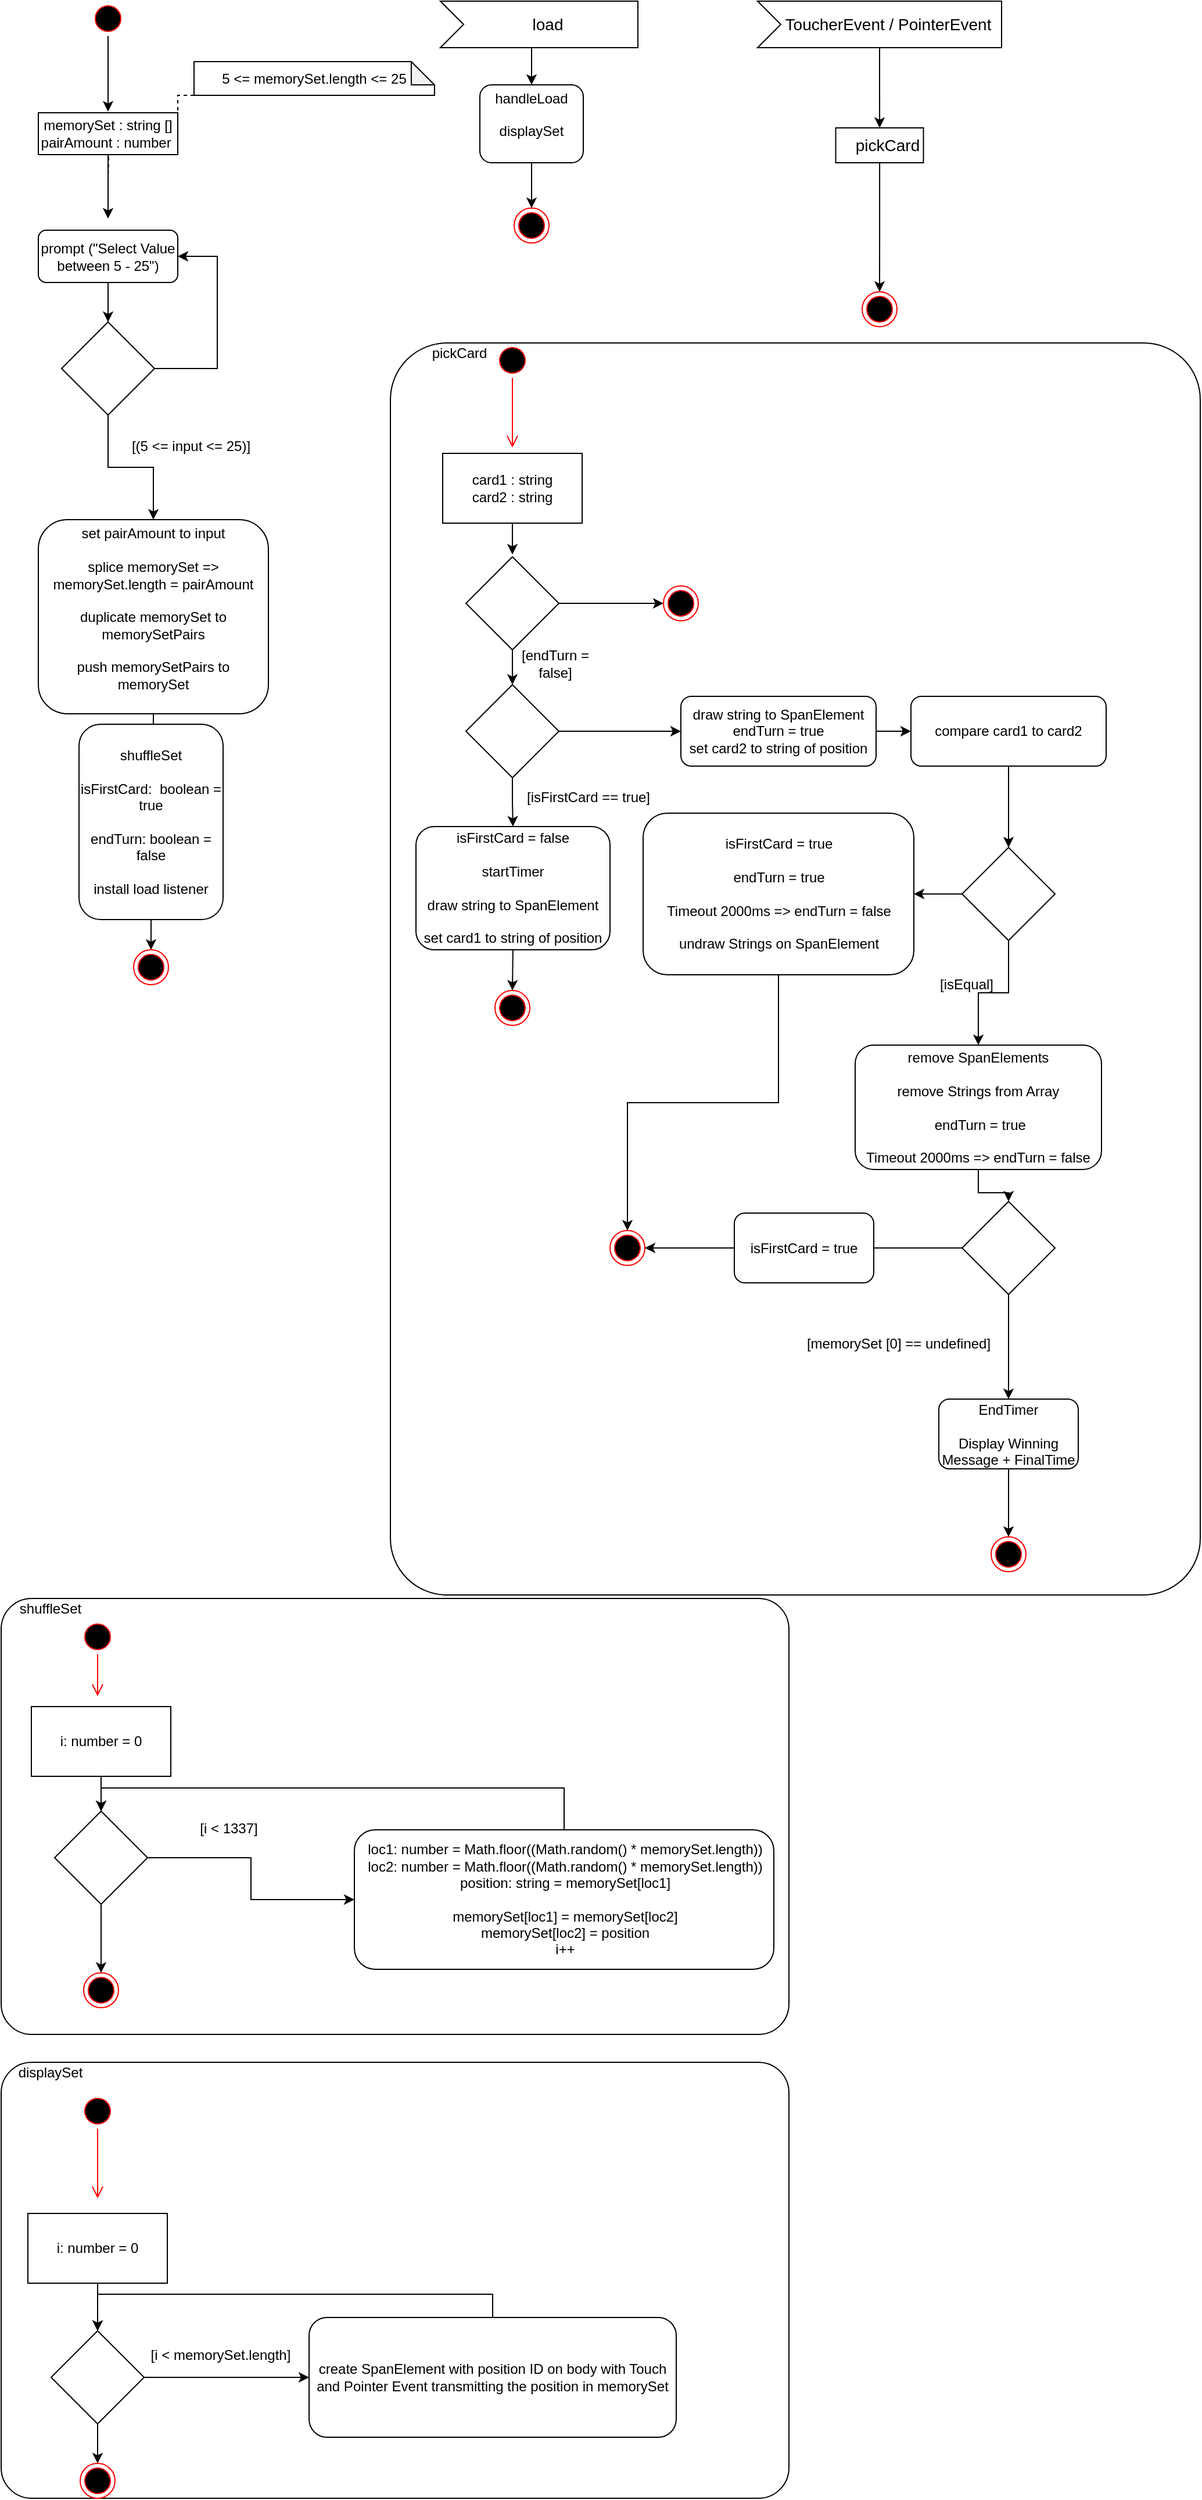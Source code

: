 <mxfile version="17.4.2" type="github">
  <diagram id="5fvetMHeEvb6ogv8dqny" name="Page-1">
    <mxGraphModel dx="1151" dy="637" grid="0" gridSize="10" guides="1" tooltips="1" connect="1" arrows="1" fold="1" page="1" pageScale="1" pageWidth="1169" pageHeight="827" math="0" shadow="0">
      <root>
        <mxCell id="0" />
        <mxCell id="1" parent="0" />
        <mxCell id="XLRes0Gc-2Ke0w_aSx6O-42" style="edgeStyle=orthogonalEdgeStyle;rounded=0;orthogonalLoop=1;jettySize=auto;html=1;exitX=0;exitY=0;exitDx=85;exitDy=40;exitPerimeter=0;entryX=0.5;entryY=0;entryDx=0;entryDy=0;" edge="1" parent="1" source="fMAN_KDFWf8yBQTEq66X-1" target="XLRes0Gc-2Ke0w_aSx6O-24">
          <mxGeometry relative="1" as="geometry" />
        </mxCell>
        <mxCell id="fMAN_KDFWf8yBQTEq66X-1" value="load" style="html=1;shape=mxgraph.infographic.ribbonSimple;notch1=20;notch2=0;align=center;verticalAlign=middle;fontSize=14;fontStyle=0;fillColor=#FFFFFF;flipH=0;spacingRight=0;spacingLeft=14;" parent="1" vertex="1">
          <mxGeometry x="378" y="40" width="170" height="40" as="geometry" />
        </mxCell>
        <mxCell id="fMAN_KDFWf8yBQTEq66X-8" value="" style="edgeStyle=orthogonalEdgeStyle;rounded=0;orthogonalLoop=1;jettySize=auto;html=1;" parent="1" source="fMAN_KDFWf8yBQTEq66X-2" target="fMAN_KDFWf8yBQTEq66X-7" edge="1">
          <mxGeometry relative="1" as="geometry" />
        </mxCell>
        <mxCell id="fMAN_KDFWf8yBQTEq66X-2" value="ToucherEvent / PointerEvent" style="html=1;shape=mxgraph.infographic.ribbonSimple;notch1=20;notch2=0;align=center;verticalAlign=middle;fontSize=14;fontStyle=0;fillColor=#FFFFFF;flipH=0;spacingRight=0;spacingLeft=14;" parent="1" vertex="1">
          <mxGeometry x="651" y="40" width="210" height="40" as="geometry" />
        </mxCell>
        <mxCell id="fMAN_KDFWf8yBQTEq66X-7" value="pickCard" style="whiteSpace=wrap;html=1;fontSize=14;fontStyle=0;fillColor=#FFFFFF;spacingLeft=14;spacingRight=0;" parent="1" vertex="1">
          <mxGeometry x="718.25" y="149" width="75.5" height="30" as="geometry" />
        </mxCell>
        <mxCell id="fMAN_KDFWf8yBQTEq66X-11" value="" style="ellipse;html=1;shape=endState;fillColor=#000000;strokeColor=#ff0000;" parent="1" vertex="1">
          <mxGeometry x="741" y="290" width="30" height="30" as="geometry" />
        </mxCell>
        <mxCell id="fMAN_KDFWf8yBQTEq66X-12" value="" style="edgeStyle=orthogonalEdgeStyle;rounded=0;orthogonalLoop=1;jettySize=auto;html=1;" parent="1" source="fMAN_KDFWf8yBQTEq66X-7" target="fMAN_KDFWf8yBQTEq66X-11" edge="1">
          <mxGeometry relative="1" as="geometry" />
        </mxCell>
        <mxCell id="fMAN_KDFWf8yBQTEq66X-13" style="edgeStyle=orthogonalEdgeStyle;rounded=0;orthogonalLoop=1;jettySize=auto;html=1;exitX=0;exitY=0;exitDx=85;exitDy=40;exitPerimeter=0;" parent="1" source="fMAN_KDFWf8yBQTEq66X-1" target="fMAN_KDFWf8yBQTEq66X-1" edge="1">
          <mxGeometry relative="1" as="geometry" />
        </mxCell>
        <mxCell id="fMAN_KDFWf8yBQTEq66X-19" value="" style="edgeStyle=orthogonalEdgeStyle;rounded=0;orthogonalLoop=1;jettySize=auto;html=1;" parent="1" source="fMAN_KDFWf8yBQTEq66X-14" edge="1">
          <mxGeometry relative="1" as="geometry">
            <mxPoint x="92" y="135" as="targetPoint" />
          </mxGeometry>
        </mxCell>
        <mxCell id="fMAN_KDFWf8yBQTEq66X-14" value="" style="ellipse;html=1;shape=startState;fillColor=#000000;strokeColor=#ff0000;" parent="1" vertex="1">
          <mxGeometry x="77" y="40" width="30" height="30" as="geometry" />
        </mxCell>
        <mxCell id="fMAN_KDFWf8yBQTEq66X-24" value="" style="edgeStyle=orthogonalEdgeStyle;rounded=0;orthogonalLoop=1;jettySize=auto;html=1;" parent="1" source="fMAN_KDFWf8yBQTEq66X-21" edge="1">
          <mxGeometry relative="1" as="geometry">
            <mxPoint x="92" y="227" as="targetPoint" />
          </mxGeometry>
        </mxCell>
        <mxCell id="fMAN_KDFWf8yBQTEq66X-21" value="memorySet : string []&lt;br&gt;pairAmount : number&amp;nbsp;" style="rounded=0;whiteSpace=wrap;html=1;" parent="1" vertex="1">
          <mxGeometry x="32" y="136" width="120" height="36" as="geometry" />
        </mxCell>
        <mxCell id="fMAN_KDFWf8yBQTEq66X-27" style="edgeStyle=orthogonalEdgeStyle;rounded=0;orthogonalLoop=1;jettySize=auto;html=1;exitX=0;exitY=1;exitDx=0;exitDy=0;exitPerimeter=0;entryX=1;entryY=0.25;entryDx=0;entryDy=0;dashed=1;endArrow=none;endFill=0;" parent="1" source="fMAN_KDFWf8yBQTEq66X-26" target="fMAN_KDFWf8yBQTEq66X-21" edge="1">
          <mxGeometry relative="1" as="geometry" />
        </mxCell>
        <mxCell id="fMAN_KDFWf8yBQTEq66X-26" value="5 &amp;lt;= memorySet.length &amp;lt;= 25" style="shape=note;whiteSpace=wrap;html=1;backgroundOutline=1;darkOpacity=0.05;rounded=0;size=20;" parent="1" vertex="1">
          <mxGeometry x="166" y="92" width="206.97" height="29" as="geometry" />
        </mxCell>
        <mxCell id="fMAN_KDFWf8yBQTEq66X-29" value="" style="edgeStyle=orthogonalEdgeStyle;rounded=0;orthogonalLoop=1;jettySize=auto;html=1;dashed=1;endArrow=none;endFill=0;" parent="1" target="fMAN_KDFWf8yBQTEq66X-21" edge="1">
          <mxGeometry relative="1" as="geometry">
            <mxPoint x="92" y="195" as="sourcePoint" />
          </mxGeometry>
        </mxCell>
        <mxCell id="fMAN_KDFWf8yBQTEq66X-31" value="" style="edgeStyle=orthogonalEdgeStyle;rounded=0;orthogonalLoop=1;jettySize=auto;html=1;endArrow=classic;endFill=1;" parent="1" source="fMAN_KDFWf8yBQTEq66X-28" target="fMAN_KDFWf8yBQTEq66X-30" edge="1">
          <mxGeometry relative="1" as="geometry" />
        </mxCell>
        <mxCell id="fMAN_KDFWf8yBQTEq66X-28" value="prompt (&quot;Select Value between 5 - 25&quot;)" style="rounded=1;whiteSpace=wrap;html=1;" parent="1" vertex="1">
          <mxGeometry x="32" y="237" width="120" height="45" as="geometry" />
        </mxCell>
        <mxCell id="fMAN_KDFWf8yBQTEq66X-32" style="edgeStyle=orthogonalEdgeStyle;rounded=0;orthogonalLoop=1;jettySize=auto;html=1;exitX=1;exitY=0.5;exitDx=0;exitDy=0;entryX=1;entryY=0.5;entryDx=0;entryDy=0;endArrow=classic;endFill=1;" parent="1" source="fMAN_KDFWf8yBQTEq66X-30" target="fMAN_KDFWf8yBQTEq66X-28" edge="1">
          <mxGeometry relative="1" as="geometry">
            <Array as="points">
              <mxPoint x="186" y="356" />
              <mxPoint x="186" y="260" />
            </Array>
          </mxGeometry>
        </mxCell>
        <mxCell id="fMAN_KDFWf8yBQTEq66X-36" value="" style="edgeStyle=orthogonalEdgeStyle;rounded=0;orthogonalLoop=1;jettySize=auto;html=1;endArrow=classic;endFill=1;" parent="1" source="fMAN_KDFWf8yBQTEq66X-30" target="fMAN_KDFWf8yBQTEq66X-35" edge="1">
          <mxGeometry relative="1" as="geometry" />
        </mxCell>
        <mxCell id="fMAN_KDFWf8yBQTEq66X-30" value="" style="rhombus;whiteSpace=wrap;html=1;rounded=0;" parent="1" vertex="1">
          <mxGeometry x="52" y="316" width="80" height="80" as="geometry" />
        </mxCell>
        <mxCell id="XLRes0Gc-2Ke0w_aSx6O-2" value="" style="edgeStyle=orthogonalEdgeStyle;rounded=0;orthogonalLoop=1;jettySize=auto;html=1;" edge="1" parent="1" source="fMAN_KDFWf8yBQTEq66X-35" target="XLRes0Gc-2Ke0w_aSx6O-1">
          <mxGeometry relative="1" as="geometry" />
        </mxCell>
        <mxCell id="fMAN_KDFWf8yBQTEq66X-35" value="set pairAmount to input&lt;br&gt;&lt;br&gt;splice memorySet =&amp;gt; memorySet.length = pairAmount&lt;br&gt;&lt;br&gt;duplicate memorySet to memorySetPairs&lt;br&gt;&lt;br&gt;push memorySetPairs to memorySet&lt;br&gt;&lt;br&gt;" style="whiteSpace=wrap;html=1;rounded=1;" parent="1" vertex="1">
          <mxGeometry x="32" y="486" width="198" height="167" as="geometry" />
        </mxCell>
        <mxCell id="fMAN_KDFWf8yBQTEq66X-37" value="[(5 &amp;lt;= input &amp;lt;= 25)]" style="text;html=1;align=center;verticalAlign=middle;resizable=0;points=[];autosize=1;strokeColor=none;fillColor=none;" parent="1" vertex="1">
          <mxGeometry x="107" y="414" width="112" height="18" as="geometry" />
        </mxCell>
        <mxCell id="XLRes0Gc-2Ke0w_aSx6O-46" style="edgeStyle=orthogonalEdgeStyle;rounded=0;orthogonalLoop=1;jettySize=auto;html=1;exitX=0.5;exitY=1;exitDx=0;exitDy=0;" edge="1" parent="1" source="XLRes0Gc-2Ke0w_aSx6O-1" target="XLRes0Gc-2Ke0w_aSx6O-45">
          <mxGeometry relative="1" as="geometry" />
        </mxCell>
        <mxCell id="XLRes0Gc-2Ke0w_aSx6O-1" value="shuffleSet&lt;br&gt;&lt;br&gt;&lt;font style=&quot;font-size: 12px&quot;&gt;isFirstCard: &amp;nbsp;boolean = true&lt;br&gt;&lt;br&gt;endTurn: boolean = false&lt;br&gt;&lt;/font&gt;&lt;br&gt;install load listener" style="whiteSpace=wrap;html=1;rounded=1;" vertex="1" parent="1">
          <mxGeometry x="67" y="662" width="124" height="168" as="geometry" />
        </mxCell>
        <mxCell id="XLRes0Gc-2Ke0w_aSx6O-3" value="" style="rounded=1;whiteSpace=wrap;html=1;arcSize=7;" vertex="1" parent="1">
          <mxGeometry y="1414" width="678" height="375" as="geometry" />
        </mxCell>
        <mxCell id="XLRes0Gc-2Ke0w_aSx6O-4" value="shuffleSet" style="text;html=1;align=center;verticalAlign=middle;resizable=0;points=[];autosize=1;strokeColor=none;fillColor=none;" vertex="1" parent="1">
          <mxGeometry x="10" y="1414" width="63" height="18" as="geometry" />
        </mxCell>
        <mxCell id="XLRes0Gc-2Ke0w_aSx6O-5" value="" style="ellipse;html=1;shape=startState;fillColor=#000000;strokeColor=#ff0000;" vertex="1" parent="1">
          <mxGeometry x="68" y="1432" width="30" height="30" as="geometry" />
        </mxCell>
        <mxCell id="XLRes0Gc-2Ke0w_aSx6O-6" value="" style="edgeStyle=orthogonalEdgeStyle;html=1;verticalAlign=bottom;endArrow=open;endSize=8;strokeColor=#ff0000;rounded=0;" edge="1" source="XLRes0Gc-2Ke0w_aSx6O-5" parent="1">
          <mxGeometry relative="1" as="geometry">
            <mxPoint x="83" y="1498" as="targetPoint" />
          </mxGeometry>
        </mxCell>
        <mxCell id="XLRes0Gc-2Ke0w_aSx6O-21" style="edgeStyle=orthogonalEdgeStyle;rounded=0;orthogonalLoop=1;jettySize=auto;html=1;exitX=0.5;exitY=0;exitDx=0;exitDy=0;entryX=0.5;entryY=0;entryDx=0;entryDy=0;" edge="1" parent="1" source="XLRes0Gc-2Ke0w_aSx6O-7" target="XLRes0Gc-2Ke0w_aSx6O-8">
          <mxGeometry relative="1" as="geometry" />
        </mxCell>
        <mxCell id="XLRes0Gc-2Ke0w_aSx6O-7" value="loc1: number = Math.floor((Math.random() * memorySet.length))&lt;br&gt;loc2: number = Math.floor((Math.random() * memorySet.length))&lt;br&gt;position: string = memorySet[loc1]&lt;br&gt;&lt;br&gt;memorySet[loc1] = memorySet[loc2]&lt;br&gt;memorySet[loc2] = position&lt;br&gt;i++" style="html=1;rounded=1;" vertex="1" parent="1">
          <mxGeometry x="304" y="1613" width="361" height="120" as="geometry" />
        </mxCell>
        <mxCell id="XLRes0Gc-2Ke0w_aSx6O-12" style="edgeStyle=orthogonalEdgeStyle;rounded=0;orthogonalLoop=1;jettySize=auto;html=1;exitX=1;exitY=0.5;exitDx=0;exitDy=0;entryX=0;entryY=0.5;entryDx=0;entryDy=0;" edge="1" parent="1" source="XLRes0Gc-2Ke0w_aSx6O-8" target="XLRes0Gc-2Ke0w_aSx6O-7">
          <mxGeometry relative="1" as="geometry" />
        </mxCell>
        <mxCell id="XLRes0Gc-2Ke0w_aSx6O-19" style="edgeStyle=orthogonalEdgeStyle;rounded=0;orthogonalLoop=1;jettySize=auto;html=1;exitX=0.5;exitY=1;exitDx=0;exitDy=0;" edge="1" parent="1" source="XLRes0Gc-2Ke0w_aSx6O-8" target="XLRes0Gc-2Ke0w_aSx6O-18">
          <mxGeometry relative="1" as="geometry" />
        </mxCell>
        <mxCell id="XLRes0Gc-2Ke0w_aSx6O-8" value="" style="rhombus;whiteSpace=wrap;html=1;" vertex="1" parent="1">
          <mxGeometry x="46" y="1597" width="80" height="80" as="geometry" />
        </mxCell>
        <mxCell id="XLRes0Gc-2Ke0w_aSx6O-17" style="edgeStyle=orthogonalEdgeStyle;rounded=0;orthogonalLoop=1;jettySize=auto;html=1;exitX=0.5;exitY=1;exitDx=0;exitDy=0;entryX=0.5;entryY=0;entryDx=0;entryDy=0;" edge="1" parent="1" source="XLRes0Gc-2Ke0w_aSx6O-14" target="XLRes0Gc-2Ke0w_aSx6O-8">
          <mxGeometry relative="1" as="geometry" />
        </mxCell>
        <mxCell id="XLRes0Gc-2Ke0w_aSx6O-14" value="i: number = 0" style="rounded=0;whiteSpace=wrap;html=1;" vertex="1" parent="1">
          <mxGeometry x="26" y="1507" width="120" height="60" as="geometry" />
        </mxCell>
        <mxCell id="XLRes0Gc-2Ke0w_aSx6O-16" value="[i &amp;lt; 1337]" style="text;html=1;strokeColor=none;fillColor=none;align=center;verticalAlign=middle;whiteSpace=wrap;rounded=0;" vertex="1" parent="1">
          <mxGeometry x="166" y="1597" width="60" height="30" as="geometry" />
        </mxCell>
        <mxCell id="XLRes0Gc-2Ke0w_aSx6O-18" value="" style="ellipse;html=1;shape=endState;fillColor=#000000;strokeColor=#ff0000;" vertex="1" parent="1">
          <mxGeometry x="71" y="1736" width="30" height="30" as="geometry" />
        </mxCell>
        <mxCell id="XLRes0Gc-2Ke0w_aSx6O-44" style="edgeStyle=orthogonalEdgeStyle;rounded=0;orthogonalLoop=1;jettySize=auto;html=1;exitX=0.5;exitY=1;exitDx=0;exitDy=0;entryX=0.5;entryY=0;entryDx=0;entryDy=0;" edge="1" parent="1" source="XLRes0Gc-2Ke0w_aSx6O-24" target="XLRes0Gc-2Ke0w_aSx6O-43">
          <mxGeometry relative="1" as="geometry" />
        </mxCell>
        <mxCell id="XLRes0Gc-2Ke0w_aSx6O-24" value="handleLoad&lt;br&gt;&lt;br&gt;displaySet&lt;br&gt;&lt;span style=&quot;font-size: 14px&quot;&gt;&lt;br&gt;&lt;/span&gt;" style="whiteSpace=wrap;html=1;rounded=1;" vertex="1" parent="1">
          <mxGeometry x="412" y="112" width="89" height="67" as="geometry" />
        </mxCell>
        <mxCell id="XLRes0Gc-2Ke0w_aSx6O-26" value="" style="rounded=1;whiteSpace=wrap;html=1;arcSize=7;" vertex="1" parent="1">
          <mxGeometry y="1813" width="678" height="375" as="geometry" />
        </mxCell>
        <mxCell id="XLRes0Gc-2Ke0w_aSx6O-27" value="displaySet" style="text;html=1;align=center;verticalAlign=middle;resizable=0;points=[];autosize=1;strokeColor=none;fillColor=none;" vertex="1" parent="1">
          <mxGeometry x="9" y="1813" width="65" height="18" as="geometry" />
        </mxCell>
        <mxCell id="XLRes0Gc-2Ke0w_aSx6O-28" value="" style="ellipse;html=1;shape=startState;fillColor=#000000;strokeColor=#ff0000;rounded=1;" vertex="1" parent="1">
          <mxGeometry x="68" y="1840" width="30" height="30" as="geometry" />
        </mxCell>
        <mxCell id="XLRes0Gc-2Ke0w_aSx6O-29" value="" style="edgeStyle=orthogonalEdgeStyle;html=1;verticalAlign=bottom;endArrow=open;endSize=8;strokeColor=#ff0000;rounded=0;" edge="1" source="XLRes0Gc-2Ke0w_aSx6O-28" parent="1">
          <mxGeometry relative="1" as="geometry">
            <mxPoint x="83" y="1930" as="targetPoint" />
          </mxGeometry>
        </mxCell>
        <mxCell id="XLRes0Gc-2Ke0w_aSx6O-35" style="edgeStyle=orthogonalEdgeStyle;rounded=0;orthogonalLoop=1;jettySize=auto;html=1;exitX=0.5;exitY=1;exitDx=0;exitDy=0;entryX=0.5;entryY=0;entryDx=0;entryDy=0;" edge="1" parent="1" source="XLRes0Gc-2Ke0w_aSx6O-30" target="XLRes0Gc-2Ke0w_aSx6O-33">
          <mxGeometry relative="1" as="geometry" />
        </mxCell>
        <mxCell id="XLRes0Gc-2Ke0w_aSx6O-30" value="i: number = 0" style="rounded=0;whiteSpace=wrap;html=1;" vertex="1" parent="1">
          <mxGeometry x="23" y="1943" width="120" height="60" as="geometry" />
        </mxCell>
        <mxCell id="XLRes0Gc-2Ke0w_aSx6O-37" style="edgeStyle=orthogonalEdgeStyle;rounded=0;orthogonalLoop=1;jettySize=auto;html=1;exitX=1;exitY=0.5;exitDx=0;exitDy=0;entryX=0;entryY=0.5;entryDx=0;entryDy=0;" edge="1" parent="1" source="XLRes0Gc-2Ke0w_aSx6O-33" target="XLRes0Gc-2Ke0w_aSx6O-36">
          <mxGeometry relative="1" as="geometry" />
        </mxCell>
        <mxCell id="XLRes0Gc-2Ke0w_aSx6O-41" style="edgeStyle=orthogonalEdgeStyle;rounded=0;orthogonalLoop=1;jettySize=auto;html=1;exitX=0.5;exitY=1;exitDx=0;exitDy=0;entryX=0.5;entryY=0;entryDx=0;entryDy=0;" edge="1" parent="1" source="XLRes0Gc-2Ke0w_aSx6O-33" target="XLRes0Gc-2Ke0w_aSx6O-40">
          <mxGeometry relative="1" as="geometry" />
        </mxCell>
        <mxCell id="XLRes0Gc-2Ke0w_aSx6O-33" value="" style="rhombus;whiteSpace=wrap;html=1;rounded=0;" vertex="1" parent="1">
          <mxGeometry x="43" y="2044" width="80" height="80" as="geometry" />
        </mxCell>
        <mxCell id="XLRes0Gc-2Ke0w_aSx6O-38" style="edgeStyle=orthogonalEdgeStyle;rounded=0;orthogonalLoop=1;jettySize=auto;html=1;exitX=0.5;exitY=0;exitDx=0;exitDy=0;entryX=0.5;entryY=0;entryDx=0;entryDy=0;" edge="1" parent="1" source="XLRes0Gc-2Ke0w_aSx6O-36" target="XLRes0Gc-2Ke0w_aSx6O-33">
          <mxGeometry relative="1" as="geometry" />
        </mxCell>
        <mxCell id="XLRes0Gc-2Ke0w_aSx6O-36" value="create SpanElement with position ID on body with Touch and Pointer Event transmitting the position in memorySet" style="rounded=1;whiteSpace=wrap;html=1;" vertex="1" parent="1">
          <mxGeometry x="265" y="2032.5" width="316" height="103" as="geometry" />
        </mxCell>
        <mxCell id="XLRes0Gc-2Ke0w_aSx6O-39" value="[i &amp;lt; memorySet.length]" style="text;html=1;strokeColor=none;fillColor=none;align=center;verticalAlign=middle;whiteSpace=wrap;rounded=0;" vertex="1" parent="1">
          <mxGeometry x="118" y="2050" width="142" height="30" as="geometry" />
        </mxCell>
        <mxCell id="XLRes0Gc-2Ke0w_aSx6O-40" value="" style="ellipse;html=1;shape=endState;fillColor=#000000;strokeColor=#ff0000;rounded=0;" vertex="1" parent="1">
          <mxGeometry x="68" y="2158" width="30" height="30" as="geometry" />
        </mxCell>
        <mxCell id="XLRes0Gc-2Ke0w_aSx6O-43" value="" style="ellipse;html=1;shape=endState;fillColor=#000000;strokeColor=#ff0000;rounded=0;" vertex="1" parent="1">
          <mxGeometry x="441.5" y="218" width="30" height="30" as="geometry" />
        </mxCell>
        <mxCell id="XLRes0Gc-2Ke0w_aSx6O-45" value="" style="ellipse;html=1;shape=endState;fillColor=#000000;strokeColor=#ff0000;rounded=0;" vertex="1" parent="1">
          <mxGeometry x="114" y="856" width="30" height="30" as="geometry" />
        </mxCell>
        <mxCell id="XLRes0Gc-2Ke0w_aSx6O-59" value="" style="rounded=1;whiteSpace=wrap;html=1;arcSize=7;" vertex="1" parent="1">
          <mxGeometry x="335" y="334" width="697" height="1077" as="geometry" />
        </mxCell>
        <mxCell id="XLRes0Gc-2Ke0w_aSx6O-60" value="pickCard" style="text;html=1;align=center;verticalAlign=middle;resizable=0;points=[];autosize=1;strokeColor=none;fillColor=none;" vertex="1" parent="1">
          <mxGeometry x="365" y="334" width="57" height="18" as="geometry" />
        </mxCell>
        <mxCell id="XLRes0Gc-2Ke0w_aSx6O-66" style="edgeStyle=orthogonalEdgeStyle;rounded=0;orthogonalLoop=1;jettySize=auto;html=1;exitX=0.5;exitY=1;exitDx=0;exitDy=0;entryX=0.5;entryY=0;entryDx=0;entryDy=0;" edge="1" parent="1" target="XLRes0Gc-2Ke0w_aSx6O-71">
          <mxGeometry relative="1" as="geometry">
            <mxPoint x="440" y="813" as="sourcePoint" />
          </mxGeometry>
        </mxCell>
        <mxCell id="XLRes0Gc-2Ke0w_aSx6O-71" value="" style="ellipse;html=1;shape=endState;fillColor=#000000;strokeColor=#ff0000;rounded=0;" vertex="1" parent="1">
          <mxGeometry x="425" y="891" width="30" height="30" as="geometry" />
        </mxCell>
        <mxCell id="XLRes0Gc-2Ke0w_aSx6O-88" style="edgeStyle=orthogonalEdgeStyle;rounded=0;orthogonalLoop=1;jettySize=auto;html=1;exitX=1;exitY=0.5;exitDx=0;exitDy=0;entryX=0;entryY=0.5;entryDx=0;entryDy=0;fontSize=12;" edge="1" parent="1" source="XLRes0Gc-2Ke0w_aSx6O-78" target="XLRes0Gc-2Ke0w_aSx6O-84">
          <mxGeometry relative="1" as="geometry" />
        </mxCell>
        <mxCell id="XLRes0Gc-2Ke0w_aSx6O-89" style="edgeStyle=orthogonalEdgeStyle;rounded=0;orthogonalLoop=1;jettySize=auto;html=1;exitX=0.5;exitY=1;exitDx=0;exitDy=0;entryX=0.5;entryY=0;entryDx=0;entryDy=0;fontSize=12;" edge="1" parent="1" source="XLRes0Gc-2Ke0w_aSx6O-78" target="XLRes0Gc-2Ke0w_aSx6O-81">
          <mxGeometry relative="1" as="geometry" />
        </mxCell>
        <mxCell id="XLRes0Gc-2Ke0w_aSx6O-78" value="" style="rhombus;whiteSpace=wrap;html=1;rounded=0;" vertex="1" parent="1">
          <mxGeometry x="400" y="628" width="80" height="80" as="geometry" />
        </mxCell>
        <mxCell id="XLRes0Gc-2Ke0w_aSx6O-81" value="isFirstCard = false&lt;br&gt;&lt;br&gt;startTimer&lt;br&gt;&lt;br&gt;draw string to SpanElement&lt;br&gt;&lt;br&gt;set card1 to string of position" style="rounded=1;whiteSpace=wrap;html=1;" vertex="1" parent="1">
          <mxGeometry x="357" y="750" width="167" height="106" as="geometry" />
        </mxCell>
        <mxCell id="XLRes0Gc-2Ke0w_aSx6O-83" value="[isFirstCard == true]" style="text;html=1;align=center;verticalAlign=middle;resizable=0;points=[];autosize=1;strokeColor=none;fillColor=none;" vertex="1" parent="1">
          <mxGeometry x="447" y="716" width="116" height="18" as="geometry" />
        </mxCell>
        <mxCell id="XLRes0Gc-2Ke0w_aSx6O-92" style="edgeStyle=orthogonalEdgeStyle;rounded=0;orthogonalLoop=1;jettySize=auto;html=1;exitX=1;exitY=0.5;exitDx=0;exitDy=0;entryX=0;entryY=0.5;entryDx=0;entryDy=0;fontSize=12;" edge="1" parent="1" source="XLRes0Gc-2Ke0w_aSx6O-84" target="XLRes0Gc-2Ke0w_aSx6O-91">
          <mxGeometry relative="1" as="geometry" />
        </mxCell>
        <mxCell id="XLRes0Gc-2Ke0w_aSx6O-84" value="draw string to SpanElement&lt;br&gt;endTurn = true&lt;br&gt;set card2 to string of position" style="rounded=1;whiteSpace=wrap;html=1;fontSize=12;" vertex="1" parent="1">
          <mxGeometry x="585" y="638" width="168" height="60" as="geometry" />
        </mxCell>
        <mxCell id="XLRes0Gc-2Ke0w_aSx6O-87" style="edgeStyle=orthogonalEdgeStyle;rounded=0;orthogonalLoop=1;jettySize=auto;html=1;exitX=0.5;exitY=1;exitDx=0;exitDy=0;fontSize=12;" edge="1" parent="1" source="XLRes0Gc-2Ke0w_aSx6O-85">
          <mxGeometry relative="1" as="geometry">
            <mxPoint x="440" y="516" as="targetPoint" />
          </mxGeometry>
        </mxCell>
        <mxCell id="XLRes0Gc-2Ke0w_aSx6O-85" value="card1 : string&lt;br&gt;card2 : string" style="rounded=0;whiteSpace=wrap;html=1;fontSize=12;" vertex="1" parent="1">
          <mxGeometry x="380" y="429" width="120" height="60" as="geometry" />
        </mxCell>
        <mxCell id="XLRes0Gc-2Ke0w_aSx6O-94" value="" style="edgeStyle=orthogonalEdgeStyle;rounded=0;orthogonalLoop=1;jettySize=auto;html=1;fontSize=12;" edge="1" parent="1" source="XLRes0Gc-2Ke0w_aSx6O-91" target="XLRes0Gc-2Ke0w_aSx6O-93">
          <mxGeometry relative="1" as="geometry" />
        </mxCell>
        <mxCell id="XLRes0Gc-2Ke0w_aSx6O-91" value="compare card1 to card2" style="rounded=1;whiteSpace=wrap;html=1;fontSize=12;" vertex="1" parent="1">
          <mxGeometry x="783" y="638" width="168" height="60" as="geometry" />
        </mxCell>
        <mxCell id="XLRes0Gc-2Ke0w_aSx6O-96" value="" style="edgeStyle=orthogonalEdgeStyle;rounded=0;orthogonalLoop=1;jettySize=auto;html=1;fontSize=12;" edge="1" parent="1" source="XLRes0Gc-2Ke0w_aSx6O-93" target="XLRes0Gc-2Ke0w_aSx6O-95">
          <mxGeometry relative="1" as="geometry" />
        </mxCell>
        <mxCell id="XLRes0Gc-2Ke0w_aSx6O-120" style="edgeStyle=orthogonalEdgeStyle;rounded=0;orthogonalLoop=1;jettySize=auto;html=1;exitX=0;exitY=0.5;exitDx=0;exitDy=0;entryX=1;entryY=0.5;entryDx=0;entryDy=0;fontSize=12;" edge="1" parent="1" source="XLRes0Gc-2Ke0w_aSx6O-93" target="XLRes0Gc-2Ke0w_aSx6O-119">
          <mxGeometry relative="1" as="geometry" />
        </mxCell>
        <mxCell id="XLRes0Gc-2Ke0w_aSx6O-93" value="" style="rhombus;whiteSpace=wrap;html=1;rounded=0;" vertex="1" parent="1">
          <mxGeometry x="827" y="768" width="80" height="80" as="geometry" />
        </mxCell>
        <mxCell id="XLRes0Gc-2Ke0w_aSx6O-109" value="" style="edgeStyle=orthogonalEdgeStyle;rounded=0;orthogonalLoop=1;jettySize=auto;html=1;fontSize=12;" edge="1" parent="1" source="XLRes0Gc-2Ke0w_aSx6O-95" target="XLRes0Gc-2Ke0w_aSx6O-108">
          <mxGeometry relative="1" as="geometry" />
        </mxCell>
        <mxCell id="XLRes0Gc-2Ke0w_aSx6O-95" value="remove SpanElements&lt;br&gt;&lt;br&gt;remove Strings from Array&lt;br&gt;&lt;br&gt;&amp;nbsp;endTurn = true&lt;br&gt;&lt;br&gt;Timeout 2000ms =&amp;gt; endTurn = false" style="whiteSpace=wrap;html=1;rounded=1;" vertex="1" parent="1">
          <mxGeometry x="735" y="938" width="212" height="107" as="geometry" />
        </mxCell>
        <mxCell id="XLRes0Gc-2Ke0w_aSx6O-99" value="" style="ellipse;html=1;shape=startState;fillColor=#000000;strokeColor=#ff0000;rounded=0;fontSize=12;" vertex="1" parent="1">
          <mxGeometry x="425" y="334" width="30" height="30" as="geometry" />
        </mxCell>
        <mxCell id="XLRes0Gc-2Ke0w_aSx6O-100" value="" style="edgeStyle=orthogonalEdgeStyle;html=1;verticalAlign=bottom;endArrow=open;endSize=8;strokeColor=#ff0000;rounded=0;fontSize=12;" edge="1" source="XLRes0Gc-2Ke0w_aSx6O-99" parent="1">
          <mxGeometry relative="1" as="geometry">
            <mxPoint x="440" y="424" as="targetPoint" />
          </mxGeometry>
        </mxCell>
        <mxCell id="XLRes0Gc-2Ke0w_aSx6O-102" style="edgeStyle=orthogonalEdgeStyle;rounded=0;orthogonalLoop=1;jettySize=auto;html=1;exitX=0.5;exitY=1;exitDx=0;exitDy=0;entryX=0.5;entryY=0;entryDx=0;entryDy=0;fontSize=12;" edge="1" parent="1" source="XLRes0Gc-2Ke0w_aSx6O-101" target="XLRes0Gc-2Ke0w_aSx6O-78">
          <mxGeometry relative="1" as="geometry" />
        </mxCell>
        <mxCell id="XLRes0Gc-2Ke0w_aSx6O-118" style="edgeStyle=orthogonalEdgeStyle;rounded=0;orthogonalLoop=1;jettySize=auto;html=1;exitX=1;exitY=0.5;exitDx=0;exitDy=0;fontSize=12;" edge="1" parent="1" source="XLRes0Gc-2Ke0w_aSx6O-101" target="XLRes0Gc-2Ke0w_aSx6O-117">
          <mxGeometry relative="1" as="geometry" />
        </mxCell>
        <mxCell id="XLRes0Gc-2Ke0w_aSx6O-101" value="" style="rhombus;whiteSpace=wrap;html=1;rounded=0;fontSize=12;" vertex="1" parent="1">
          <mxGeometry x="400" y="518" width="80" height="80" as="geometry" />
        </mxCell>
        <mxCell id="XLRes0Gc-2Ke0w_aSx6O-103" value="[endTurn = false]" style="text;html=1;strokeColor=none;fillColor=none;align=center;verticalAlign=middle;whiteSpace=wrap;rounded=0;fontSize=12;" vertex="1" parent="1">
          <mxGeometry x="447" y="595" width="60" height="30" as="geometry" />
        </mxCell>
        <mxCell id="XLRes0Gc-2Ke0w_aSx6O-107" value="[isEqual]" style="text;html=1;strokeColor=none;fillColor=none;align=center;verticalAlign=middle;whiteSpace=wrap;rounded=0;fontSize=12;" vertex="1" parent="1">
          <mxGeometry x="801" y="871" width="60" height="30" as="geometry" />
        </mxCell>
        <mxCell id="XLRes0Gc-2Ke0w_aSx6O-111" value="" style="edgeStyle=orthogonalEdgeStyle;rounded=0;orthogonalLoop=1;jettySize=auto;html=1;fontSize=12;" edge="1" parent="1" source="XLRes0Gc-2Ke0w_aSx6O-108" target="XLRes0Gc-2Ke0w_aSx6O-110">
          <mxGeometry relative="1" as="geometry" />
        </mxCell>
        <mxCell id="XLRes0Gc-2Ke0w_aSx6O-116" style="edgeStyle=orthogonalEdgeStyle;rounded=0;orthogonalLoop=1;jettySize=auto;html=1;exitX=0;exitY=0.5;exitDx=0;exitDy=0;entryX=1;entryY=0.5;entryDx=0;entryDy=0;fontSize=12;startArrow=none;" edge="1" parent="1" source="XLRes0Gc-2Ke0w_aSx6O-122" target="XLRes0Gc-2Ke0w_aSx6O-115">
          <mxGeometry relative="1" as="geometry" />
        </mxCell>
        <mxCell id="XLRes0Gc-2Ke0w_aSx6O-108" value="" style="rhombus;whiteSpace=wrap;html=1;rounded=0;" vertex="1" parent="1">
          <mxGeometry x="827" y="1072.5" width="80" height="80" as="geometry" />
        </mxCell>
        <mxCell id="XLRes0Gc-2Ke0w_aSx6O-113" style="edgeStyle=orthogonalEdgeStyle;rounded=0;orthogonalLoop=1;jettySize=auto;html=1;exitX=0.5;exitY=1;exitDx=0;exitDy=0;entryX=0.5;entryY=0;entryDx=0;entryDy=0;fontSize=12;" edge="1" parent="1" source="XLRes0Gc-2Ke0w_aSx6O-110" target="XLRes0Gc-2Ke0w_aSx6O-112">
          <mxGeometry relative="1" as="geometry" />
        </mxCell>
        <mxCell id="XLRes0Gc-2Ke0w_aSx6O-110" value="EndTimer&lt;br&gt;&lt;br&gt;Display Winning Message + FinalTime" style="whiteSpace=wrap;html=1;rounded=1;" vertex="1" parent="1">
          <mxGeometry x="807" y="1242.5" width="120" height="60" as="geometry" />
        </mxCell>
        <mxCell id="XLRes0Gc-2Ke0w_aSx6O-112" value="" style="ellipse;html=1;shape=endState;fillColor=#000000;strokeColor=#ff0000;rounded=1;fontSize=12;" vertex="1" parent="1">
          <mxGeometry x="852" y="1361" width="30" height="30" as="geometry" />
        </mxCell>
        <mxCell id="XLRes0Gc-2Ke0w_aSx6O-114" value="[memorySet [0] == undefined]" style="text;html=1;strokeColor=none;fillColor=none;align=center;verticalAlign=middle;whiteSpace=wrap;rounded=0;fontSize=12;" vertex="1" parent="1">
          <mxGeometry x="681" y="1180" width="183" height="30" as="geometry" />
        </mxCell>
        <mxCell id="XLRes0Gc-2Ke0w_aSx6O-115" value="" style="ellipse;html=1;shape=endState;fillColor=#000000;strokeColor=#ff0000;rounded=1;fontSize=12;" vertex="1" parent="1">
          <mxGeometry x="524" y="1097.5" width="30" height="30" as="geometry" />
        </mxCell>
        <mxCell id="XLRes0Gc-2Ke0w_aSx6O-117" value="" style="ellipse;html=1;shape=endState;fillColor=#000000;strokeColor=#ff0000;rounded=1;fontSize=12;" vertex="1" parent="1">
          <mxGeometry x="570" y="543" width="30" height="30" as="geometry" />
        </mxCell>
        <mxCell id="XLRes0Gc-2Ke0w_aSx6O-121" style="edgeStyle=orthogonalEdgeStyle;rounded=0;orthogonalLoop=1;jettySize=auto;html=1;fontSize=12;" edge="1" parent="1" source="XLRes0Gc-2Ke0w_aSx6O-119" target="XLRes0Gc-2Ke0w_aSx6O-115">
          <mxGeometry relative="1" as="geometry" />
        </mxCell>
        <mxCell id="XLRes0Gc-2Ke0w_aSx6O-119" value="isFirstCard = true&lt;br&gt;&lt;br&gt;endTurn = true&lt;br&gt;&lt;br&gt;Timeout 2000ms =&amp;gt; endTurn = false&lt;br&gt;&lt;br&gt;undraw Strings on SpanElement" style="rounded=1;whiteSpace=wrap;html=1;fontSize=12;" vertex="1" parent="1">
          <mxGeometry x="552.5" y="738.5" width="233" height="139" as="geometry" />
        </mxCell>
        <mxCell id="XLRes0Gc-2Ke0w_aSx6O-122" value="isFirstCard = true" style="rounded=1;whiteSpace=wrap;html=1;fontSize=12;" vertex="1" parent="1">
          <mxGeometry x="631" y="1082.5" width="120" height="60" as="geometry" />
        </mxCell>
        <mxCell id="XLRes0Gc-2Ke0w_aSx6O-123" value="" style="edgeStyle=orthogonalEdgeStyle;rounded=0;orthogonalLoop=1;jettySize=auto;html=1;exitX=0;exitY=0.5;exitDx=0;exitDy=0;entryX=1;entryY=0.5;entryDx=0;entryDy=0;fontSize=12;endArrow=none;" edge="1" parent="1" source="XLRes0Gc-2Ke0w_aSx6O-108" target="XLRes0Gc-2Ke0w_aSx6O-122">
          <mxGeometry relative="1" as="geometry">
            <mxPoint x="827" y="1112.5" as="sourcePoint" />
            <mxPoint x="554" y="1112.5" as="targetPoint" />
          </mxGeometry>
        </mxCell>
      </root>
    </mxGraphModel>
  </diagram>
</mxfile>
